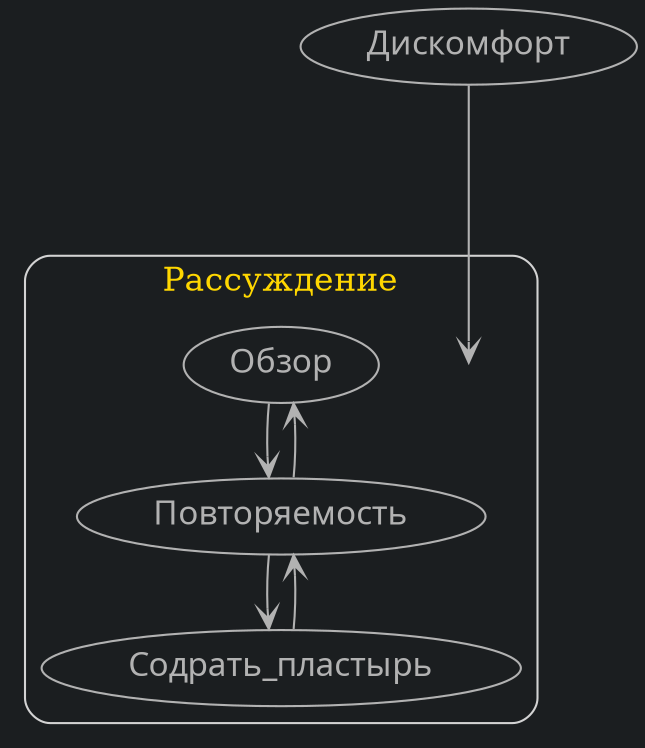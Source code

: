 digraph G {
	rankdir=TB; // направление раскладки графа: T — top (сверху), B — bottom (снизу)
	bgcolor="#1b1e20"; // Фон всей диаграммы — тёмно-серый

	// Настройки всех узлов
	node [
		fontcolor="#b2b2b2" // цвет текста и рамок (светло-серый) https://graphviz.org/doc/info/colors.html
		color="#b2b2b2" // цвет рамок (границ) узлов
		fillcolor="#1b1e20" // фон узлов — тёмно-серый
		style=filled // стиль заливки узла — залить цветом из fillcolor
		fontname="Ysabeau"
		fontsize="16"
	];

	// Настройки всех рёбер
	edge [
		arrowhead=open // глобальный тип стрелок https://graphviz.org/docs/attr-types/arrowType/
		color="#b2b2b2" // цвет линий и шрифта (светло-серый)
		fontname="Ysabeau"
		fontsize="16"
	];
	
    subgraph cluster_Rassuzhdenie {
        label = <<font point-size="16" color="Gold">Рассуждение</font>>;
        color = "lightgrey";
        style = "rounded";

	// фиктивный узел для связей
        invisible [shape=point, label="", style=invis, width=0];
        Обзор -> Повторяемость;
        Повторяемость -> Обзор;
        Повторяемость -> Содрать_пластырь;
        Содрать_пластырь -> Повторяемость;
    }

    Дискомфорт -> invisible [lhead=cluster_Rassuzhdenie, minlen=3];
}
